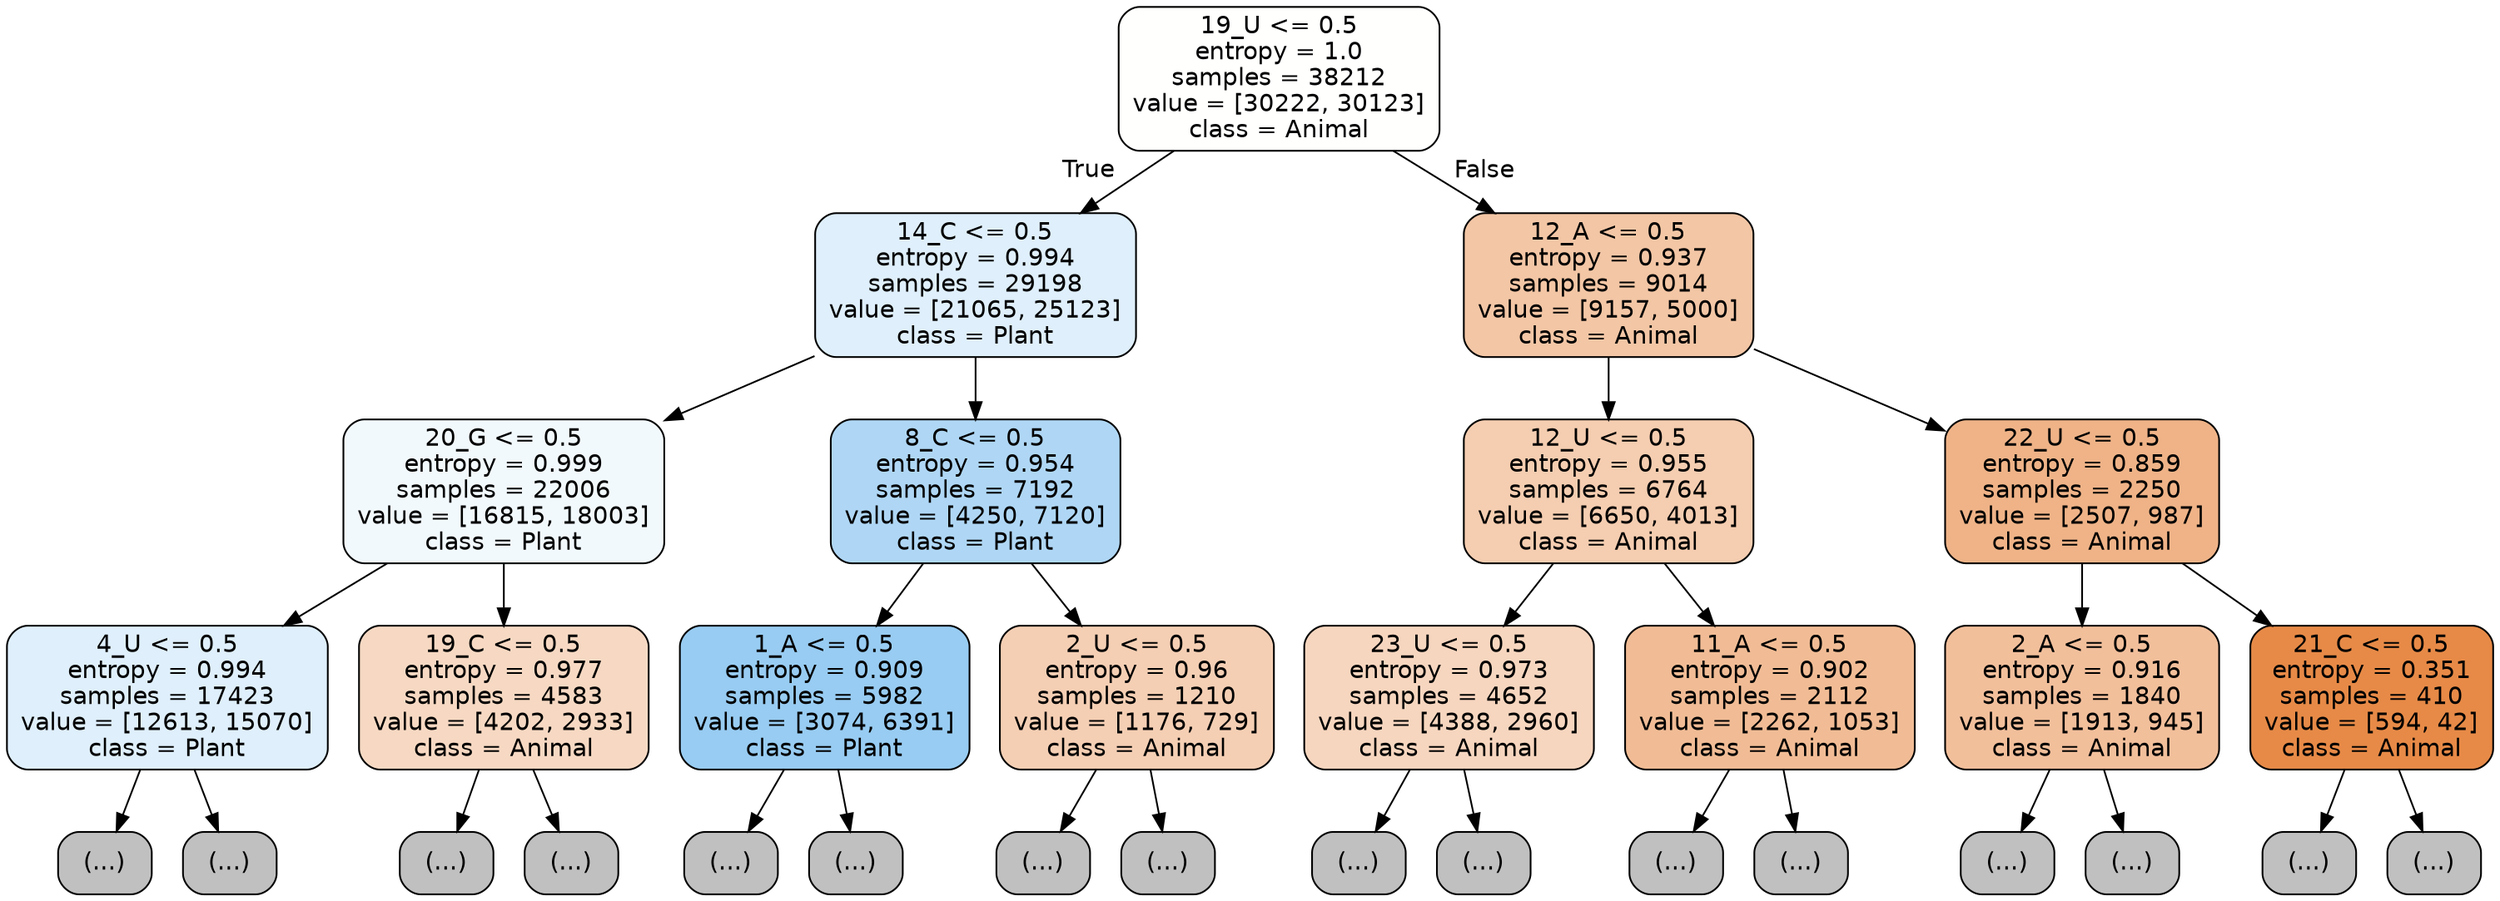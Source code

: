 digraph Tree {
node [shape=box, style="filled, rounded", color="black", fontname="helvetica"] ;
edge [fontname="helvetica"] ;
0 [label="19_U <= 0.5\nentropy = 1.0\nsamples = 38212\nvalue = [30222, 30123]\nclass = Animal", fillcolor="#fffffe"] ;
1 [label="14_C <= 0.5\nentropy = 0.994\nsamples = 29198\nvalue = [21065, 25123]\nclass = Plant", fillcolor="#dfeffb"] ;
0 -> 1 [labeldistance=2.5, labelangle=45, headlabel="True"] ;
2 [label="20_G <= 0.5\nentropy = 0.999\nsamples = 22006\nvalue = [16815, 18003]\nclass = Plant", fillcolor="#f2f9fd"] ;
1 -> 2 ;
3 [label="4_U <= 0.5\nentropy = 0.994\nsamples = 17423\nvalue = [12613, 15070]\nclass = Plant", fillcolor="#dfeffb"] ;
2 -> 3 ;
4 [label="(...)", fillcolor="#C0C0C0"] ;
3 -> 4 ;
5799 [label="(...)", fillcolor="#C0C0C0"] ;
3 -> 5799 ;
7530 [label="19_C <= 0.5\nentropy = 0.977\nsamples = 4583\nvalue = [4202, 2933]\nclass = Animal", fillcolor="#f7d9c3"] ;
2 -> 7530 ;
7531 [label="(...)", fillcolor="#C0C0C0"] ;
7530 -> 7531 ;
9262 [label="(...)", fillcolor="#C0C0C0"] ;
7530 -> 9262 ;
9827 [label="8_C <= 0.5\nentropy = 0.954\nsamples = 7192\nvalue = [4250, 7120]\nclass = Plant", fillcolor="#afd7f5"] ;
1 -> 9827 ;
9828 [label="1_A <= 0.5\nentropy = 0.909\nsamples = 5982\nvalue = [3074, 6391]\nclass = Plant", fillcolor="#98ccf2"] ;
9827 -> 9828 ;
9829 [label="(...)", fillcolor="#C0C0C0"] ;
9828 -> 9829 ;
11336 [label="(...)", fillcolor="#C0C0C0"] ;
9828 -> 11336 ;
11801 [label="2_U <= 0.5\nentropy = 0.96\nsamples = 1210\nvalue = [1176, 729]\nclass = Animal", fillcolor="#f5cfb4"] ;
9827 -> 11801 ;
11802 [label="(...)", fillcolor="#C0C0C0"] ;
11801 -> 11802 ;
12319 [label="(...)", fillcolor="#C0C0C0"] ;
11801 -> 12319 ;
12508 [label="12_A <= 0.5\nentropy = 0.937\nsamples = 9014\nvalue = [9157, 5000]\nclass = Animal", fillcolor="#f3c6a5"] ;
0 -> 12508 [labeldistance=2.5, labelangle=-45, headlabel="False"] ;
12509 [label="12_U <= 0.5\nentropy = 0.955\nsamples = 6764\nvalue = [6650, 4013]\nclass = Animal", fillcolor="#f5cdb0"] ;
12508 -> 12509 ;
12510 [label="23_U <= 0.5\nentropy = 0.973\nsamples = 4652\nvalue = [4388, 2960]\nclass = Animal", fillcolor="#f7d6bf"] ;
12509 -> 12510 ;
12511 [label="(...)", fillcolor="#C0C0C0"] ;
12510 -> 12511 ;
14522 [label="(...)", fillcolor="#C0C0C0"] ;
12510 -> 14522 ;
14611 [label="11_A <= 0.5\nentropy = 0.902\nsamples = 2112\nvalue = [2262, 1053]\nclass = Animal", fillcolor="#f1bc95"] ;
12509 -> 14611 ;
14612 [label="(...)", fillcolor="#C0C0C0"] ;
14611 -> 14612 ;
15593 [label="(...)", fillcolor="#C0C0C0"] ;
14611 -> 15593 ;
15874 [label="22_U <= 0.5\nentropy = 0.859\nsamples = 2250\nvalue = [2507, 987]\nclass = Animal", fillcolor="#efb387"] ;
12508 -> 15874 ;
15875 [label="2_A <= 0.5\nentropy = 0.916\nsamples = 1840\nvalue = [1913, 945]\nclass = Animal", fillcolor="#f2bf9b"] ;
15874 -> 15875 ;
15876 [label="(...)", fillcolor="#C0C0C0"] ;
15875 -> 15876 ;
16613 [label="(...)", fillcolor="#C0C0C0"] ;
15875 -> 16613 ;
16856 [label="21_C <= 0.5\nentropy = 0.351\nsamples = 410\nvalue = [594, 42]\nclass = Animal", fillcolor="#e78a47"] ;
15874 -> 16856 ;
16857 [label="(...)", fillcolor="#C0C0C0"] ;
16856 -> 16857 ;
16944 [label="(...)", fillcolor="#C0C0C0"] ;
16856 -> 16944 ;
}